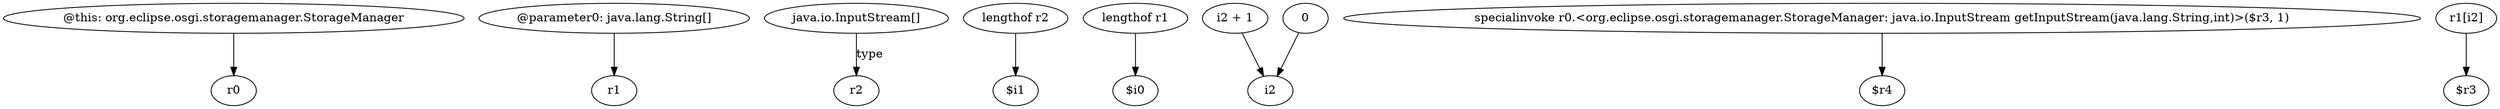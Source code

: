 digraph g {
0[label="@this: org.eclipse.osgi.storagemanager.StorageManager"]
1[label="r0"]
0->1[label=""]
2[label="@parameter0: java.lang.String[]"]
3[label="r1"]
2->3[label=""]
4[label="java.io.InputStream[]"]
5[label="r2"]
4->5[label="type"]
6[label="lengthof r2"]
7[label="$i1"]
6->7[label=""]
8[label="lengthof r1"]
9[label="$i0"]
8->9[label=""]
10[label="i2 + 1"]
11[label="i2"]
10->11[label=""]
12[label="specialinvoke r0.<org.eclipse.osgi.storagemanager.StorageManager: java.io.InputStream getInputStream(java.lang.String,int)>($r3, 1)"]
13[label="$r4"]
12->13[label=""]
14[label="0"]
14->11[label=""]
15[label="r1[i2]"]
16[label="$r3"]
15->16[label=""]
}